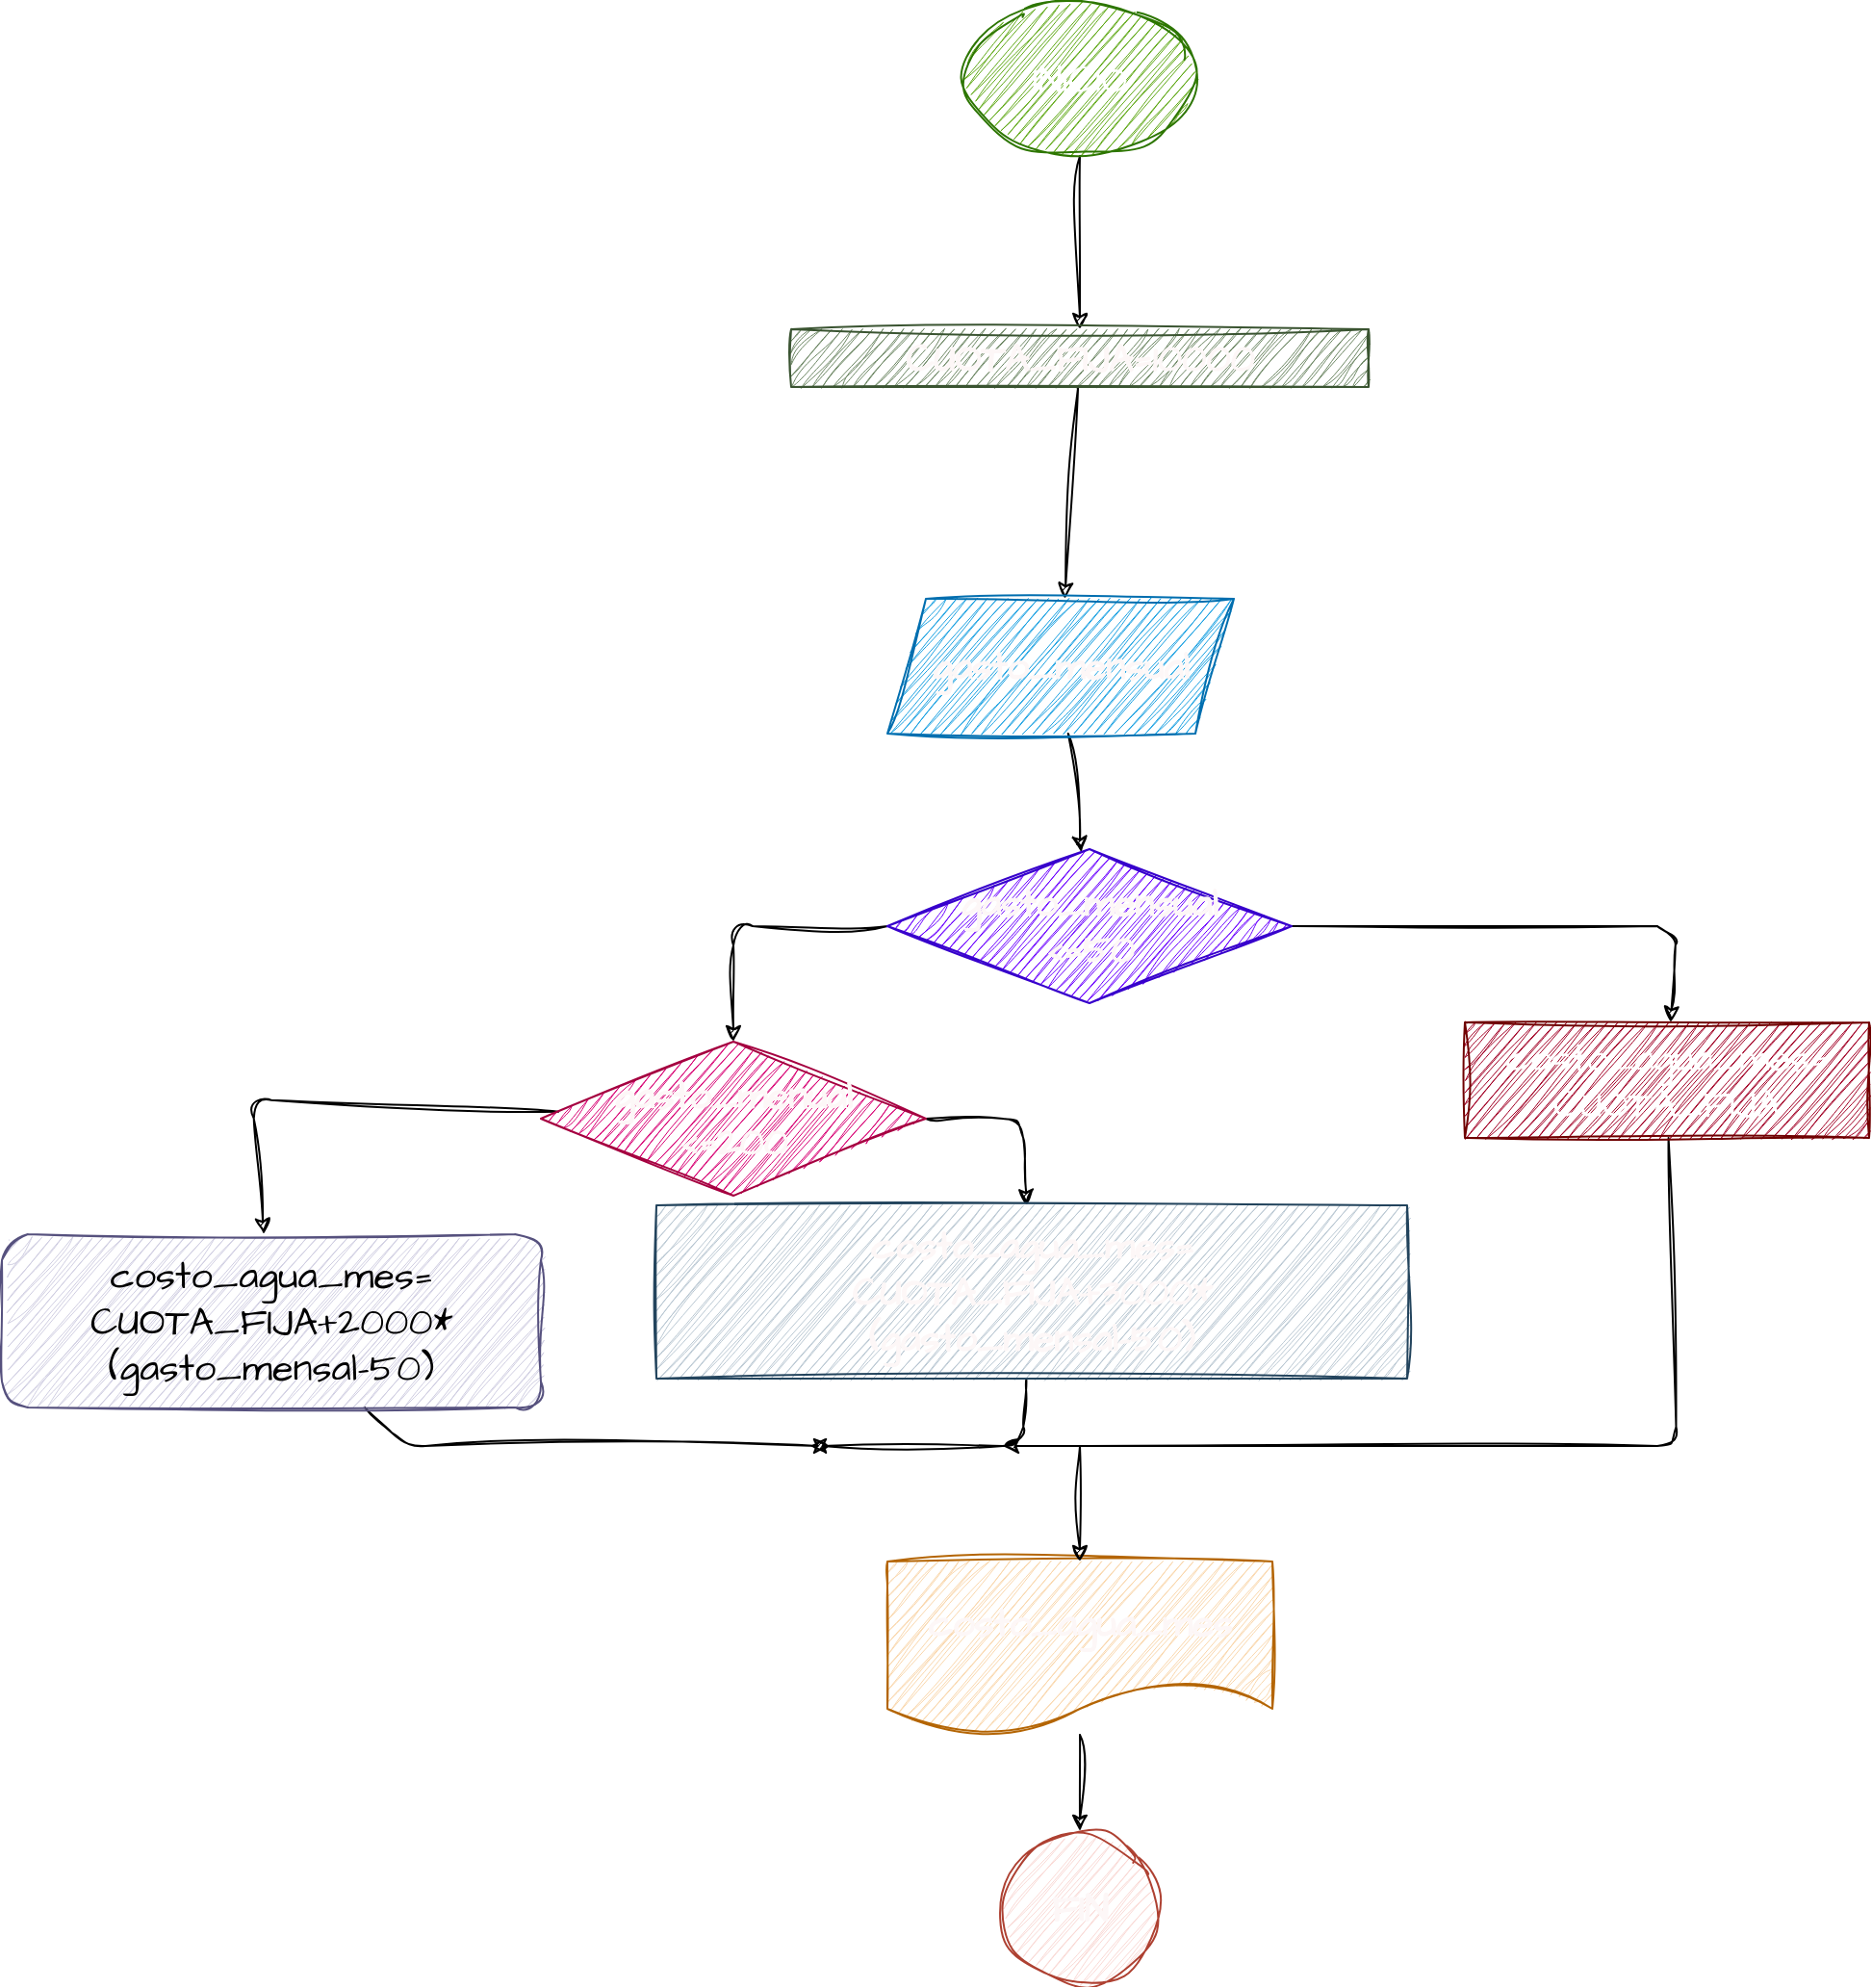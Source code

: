 <mxfile>
    <diagram id="aJE6qE5p1_FzWesuZrmW" name="Página-1">
        <mxGraphModel dx="1324" dy="810" grid="1" gridSize="10" guides="1" tooltips="1" connect="1" arrows="1" fold="1" page="1" pageScale="1" pageWidth="827" pageHeight="1169" math="0" shadow="0">
            <root>
                <mxCell id="0"/>
                <mxCell id="1" parent="0"/>
                <mxCell id="5" value="" style="edgeStyle=none;sketch=1;hachureGap=4;jiggle=2;curveFitting=1;html=1;fontFamily=Architects Daughter;fontSource=https%3A%2F%2Ffonts.googleapis.com%2Fcss%3Ffamily%3DArchitects%2BDaughter;fontSize=20;fontColor=#fdf7f7;labelBackgroundColor=none;fontStyle=1" edge="1" parent="1" source="3" target="4">
                    <mxGeometry relative="1" as="geometry"/>
                </mxCell>
                <mxCell id="3" value="INICIO" style="ellipse;whiteSpace=wrap;html=1;sketch=1;hachureGap=4;jiggle=2;curveFitting=1;strokeColor=#2D7600;fontFamily=Architects Daughter;fontSource=https%3A%2F%2Ffonts.googleapis.com%2Fcss%3Ffamily%3DArchitects%2BDaughter;fontSize=20;fontColor=#ffffff;fillColor=#60a917;" vertex="1" parent="1">
                    <mxGeometry x="510" y="250" width="120" height="80" as="geometry"/>
                </mxCell>
                <mxCell id="7" value="" style="edgeStyle=none;sketch=1;hachureGap=4;jiggle=2;curveFitting=1;html=1;fontFamily=Architects Daughter;fontSource=https%3A%2F%2Ffonts.googleapis.com%2Fcss%3Ffamily%3DArchitects%2BDaughter;fontSize=20;fontColor=#fdf7f7;labelBackgroundColor=none;fontStyle=1" edge="1" parent="1" source="4" target="6">
                    <mxGeometry relative="1" as="geometry"/>
                </mxCell>
                <mxCell id="4" value="CUOTA_FIJA=10000" style="whiteSpace=wrap;html=1;fontSize=20;fontFamily=Architects Daughter;sketch=1;hachureGap=4;jiggle=2;curveFitting=1;fontSource=https%3A%2F%2Ffonts.googleapis.com%2Fcss%3Ffamily%3DArchitects%2BDaughter;fillColor=#6d8764;fontColor=#fdf7f7;strokeColor=#3A5431;labelBackgroundColor=none;fontStyle=1" vertex="1" parent="1">
                    <mxGeometry x="420" y="420" width="300" height="30" as="geometry"/>
                </mxCell>
                <mxCell id="9" value="" style="edgeStyle=none;sketch=1;hachureGap=4;jiggle=2;curveFitting=1;html=1;fontFamily=Architects Daughter;fontSource=https%3A%2F%2Ffonts.googleapis.com%2Fcss%3Ffamily%3DArchitects%2BDaughter;fontSize=20;fontColor=#fdf7f7;labelBackgroundColor=none;fontStyle=1" edge="1" parent="1" source="6" target="8">
                    <mxGeometry relative="1" as="geometry"/>
                </mxCell>
                <mxCell id="6" value="gasto_mensual" style="shape=parallelogram;perimeter=parallelogramPerimeter;whiteSpace=wrap;html=1;fixedSize=1;fontSize=20;fontFamily=Architects Daughter;sketch=1;hachureGap=4;jiggle=2;curveFitting=1;fontSource=https%3A%2F%2Ffonts.googleapis.com%2Fcss%3Ffamily%3DArchitects%2BDaughter;fillColor=#1ba1e2;fontColor=#fdf7f7;strokeColor=#006EAF;labelBackgroundColor=none;fontStyle=1" vertex="1" parent="1">
                    <mxGeometry x="470" y="560" width="180" height="70" as="geometry"/>
                </mxCell>
                <mxCell id="11" value="" style="edgeStyle=none;sketch=1;hachureGap=4;jiggle=2;curveFitting=1;html=1;fontFamily=Architects Daughter;fontSource=https%3A%2F%2Ffonts.googleapis.com%2Fcss%3Ffamily%3DArchitects%2BDaughter;fontSize=20;fontColor=#fdf7f7;labelBackgroundColor=none;fontStyle=1" edge="1" parent="1" source="8" target="10">
                    <mxGeometry relative="1" as="geometry">
                        <Array as="points">
                            <mxPoint x="390" y="730"/>
                        </Array>
                    </mxGeometry>
                </mxCell>
                <mxCell id="17" value="" style="edgeStyle=none;sketch=1;hachureGap=4;jiggle=2;curveFitting=1;html=1;fontFamily=Architects Daughter;fontSource=https%3A%2F%2Ffonts.googleapis.com%2Fcss%3Ffamily%3DArchitects%2BDaughter;fontSize=20;fontColor=#fdf7f7;labelBackgroundColor=none;fontStyle=1" edge="1" parent="1" source="8" target="16">
                    <mxGeometry relative="1" as="geometry">
                        <Array as="points">
                            <mxPoint x="880" y="730"/>
                        </Array>
                    </mxGeometry>
                </mxCell>
                <mxCell id="8" value="gasto_mensual&lt;br&gt;&amp;lt;=50" style="rhombus;whiteSpace=wrap;html=1;fontSize=20;fontFamily=Architects Daughter;sketch=1;hachureGap=4;jiggle=2;curveFitting=1;fontSource=https%3A%2F%2Ffonts.googleapis.com%2Fcss%3Ffamily%3DArchitects%2BDaughter;fillColor=#6a00ff;fontColor=#fdf7f7;strokeColor=#3700CC;labelBackgroundColor=none;fontStyle=1" vertex="1" parent="1">
                    <mxGeometry x="470" y="690" width="210" height="80" as="geometry"/>
                </mxCell>
                <mxCell id="13" value="" style="edgeStyle=none;sketch=1;hachureGap=4;jiggle=2;curveFitting=1;html=1;fontFamily=Architects Daughter;fontSource=https%3A%2F%2Ffonts.googleapis.com%2Fcss%3Ffamily%3DArchitects%2BDaughter;fontSize=20;fontColor=#fdf7f7;labelBackgroundColor=none;fontStyle=1" edge="1" parent="1" source="10" target="12">
                    <mxGeometry relative="1" as="geometry">
                        <Array as="points">
                            <mxPoint x="140" y="820"/>
                        </Array>
                    </mxGeometry>
                </mxCell>
                <mxCell id="15" value="" style="edgeStyle=none;sketch=1;hachureGap=4;jiggle=2;curveFitting=1;html=1;fontFamily=Architects Daughter;fontSource=https%3A%2F%2Ffonts.googleapis.com%2Fcss%3Ffamily%3DArchitects%2BDaughter;fontSize=20;fontColor=#fdf7f7;labelBackgroundColor=none;fontStyle=1" edge="1" parent="1" source="10" target="14">
                    <mxGeometry relative="1" as="geometry">
                        <Array as="points">
                            <mxPoint x="540" y="830"/>
                        </Array>
                    </mxGeometry>
                </mxCell>
                <mxCell id="10" value="gasto_menual&lt;br&gt;&amp;lt;=200" style="rhombus;whiteSpace=wrap;html=1;fontSize=20;fontFamily=Architects Daughter;sketch=1;hachureGap=4;jiggle=2;curveFitting=1;fontSource=https%3A%2F%2Ffonts.googleapis.com%2Fcss%3Ffamily%3DArchitects%2BDaughter;fillColor=#d80073;fontColor=#fdf7f7;strokeColor=#A50040;labelBackgroundColor=none;fontStyle=1" vertex="1" parent="1">
                    <mxGeometry x="290" y="790" width="200" height="80" as="geometry"/>
                </mxCell>
                <mxCell id="21" style="edgeStyle=none;sketch=1;hachureGap=4;jiggle=2;curveFitting=1;html=1;fontFamily=Architects Daughter;fontSource=https%3A%2F%2Ffonts.googleapis.com%2Fcss%3Ffamily%3DArchitects%2BDaughter;fontSize=20;fontColor=#fdf7f7;labelBackgroundColor=none;fontStyle=1" edge="1" parent="1" source="12">
                    <mxGeometry relative="1" as="geometry">
                        <mxPoint x="440" y="1000" as="targetPoint"/>
                        <Array as="points">
                            <mxPoint x="220" y="1000"/>
                        </Array>
                    </mxGeometry>
                </mxCell>
                <mxCell id="12" value="costo_agua_mes=&lt;br&gt;CUOTA_FIJA+2000*&lt;br&gt;(gasto_mensal-50)" style="rounded=1;whiteSpace=wrap;html=1;fontSize=20;fontFamily=Architects Daughter;sketch=1;hachureGap=4;jiggle=2;curveFitting=1;fontSource=https%3A%2F%2Ffonts.googleapis.com%2Fcss%3Ffamily%3DArchitects%2BDaughter;fillColor=#d0cee2;strokeColor=#56517e;" vertex="1" parent="1">
                    <mxGeometry x="10" y="890" width="280" height="90" as="geometry"/>
                </mxCell>
                <mxCell id="22" style="edgeStyle=none;sketch=1;hachureGap=4;jiggle=2;curveFitting=1;html=1;fontFamily=Architects Daughter;fontSource=https%3A%2F%2Ffonts.googleapis.com%2Fcss%3Ffamily%3DArchitects%2BDaughter;fontSize=20;fontColor=#fdf7f7;labelBackgroundColor=none;fontStyle=1" edge="1" parent="1" source="14">
                    <mxGeometry relative="1" as="geometry">
                        <mxPoint x="430" y="1000" as="targetPoint"/>
                        <Array as="points">
                            <mxPoint x="540" y="1000"/>
                        </Array>
                    </mxGeometry>
                </mxCell>
                <mxCell id="14" value="costo_agua_mes= &lt;br&gt;CUOTA_FIJA+3000*&lt;br&gt;(gasto_mensal-50)" style="whiteSpace=wrap;html=1;fontSize=20;fontFamily=Architects Daughter;sketch=1;hachureGap=4;jiggle=2;curveFitting=1;fontSource=https%3A%2F%2Ffonts.googleapis.com%2Fcss%3Ffamily%3DArchitects%2BDaughter;fillColor=#bac8d3;strokeColor=#23445d;labelBackgroundColor=none;fontStyle=1;fontColor=#fdf7f7;" vertex="1" parent="1">
                    <mxGeometry x="350" y="875" width="390" height="90" as="geometry"/>
                </mxCell>
                <mxCell id="23" style="edgeStyle=none;sketch=1;hachureGap=4;jiggle=2;curveFitting=1;html=1;fontFamily=Architects Daughter;fontSource=https%3A%2F%2Ffonts.googleapis.com%2Fcss%3Ffamily%3DArchitects%2BDaughter;fontSize=20;fontColor=#fdf7f7;labelBackgroundColor=none;fontStyle=1" edge="1" parent="1" source="16">
                    <mxGeometry relative="1" as="geometry">
                        <mxPoint x="530" y="1000" as="targetPoint"/>
                        <Array as="points">
                            <mxPoint x="880" y="1000"/>
                        </Array>
                    </mxGeometry>
                </mxCell>
                <mxCell id="16" value="costo_agua_mes= CUOTA_FIJA" style="whiteSpace=wrap;html=1;fontSize=20;fontFamily=Architects Daughter;sketch=1;hachureGap=4;jiggle=2;curveFitting=1;fontSource=https%3A%2F%2Ffonts.googleapis.com%2Fcss%3Ffamily%3DArchitects%2BDaughter;fillColor=#a20025;fontColor=#ffffff;strokeColor=#6F0000;" vertex="1" parent="1">
                    <mxGeometry x="770" y="780" width="210" height="60" as="geometry"/>
                </mxCell>
                <mxCell id="20" value="" style="edgeStyle=none;sketch=1;hachureGap=4;jiggle=2;curveFitting=1;html=1;fontFamily=Architects Daughter;fontSource=https%3A%2F%2Ffonts.googleapis.com%2Fcss%3Ffamily%3DArchitects%2BDaughter;fontSize=20;fontColor=#fdf7f7;labelBackgroundColor=none;fontStyle=1" edge="1" parent="1" source="18" target="19">
                    <mxGeometry relative="1" as="geometry"/>
                </mxCell>
                <mxCell id="18" value="costo_agua_mes" style="shape=document;whiteSpace=wrap;html=1;boundedLbl=1;sketch=1;hachureGap=4;jiggle=2;curveFitting=1;strokeColor=#b46504;fontFamily=Architects Daughter;fontSource=https%3A%2F%2Ffonts.googleapis.com%2Fcss%3Ffamily%3DArchitects%2BDaughter;fontSize=20;fillColor=#fad7ac;labelBackgroundColor=none;fontStyle=1;fontColor=#fdf7f7;" vertex="1" parent="1">
                    <mxGeometry x="470" y="1060" width="200" height="90" as="geometry"/>
                </mxCell>
                <mxCell id="19" value="FIN" style="ellipse;whiteSpace=wrap;html=1;fontSize=20;fontFamily=Architects Daughter;sketch=1;hachureGap=4;jiggle=2;curveFitting=1;fontSource=https%3A%2F%2Ffonts.googleapis.com%2Fcss%3Ffamily%3DArchitects%2BDaughter;fillColor=#fad9d5;strokeColor=#ae4132;labelBackgroundColor=none;fontStyle=1;fontColor=#fdf7f7;" vertex="1" parent="1">
                    <mxGeometry x="530" y="1200" width="80" height="80" as="geometry"/>
                </mxCell>
                <mxCell id="25" value="" style="edgeStyle=none;orthogonalLoop=1;jettySize=auto;html=1;sketch=1;hachureGap=4;jiggle=2;curveFitting=1;fontFamily=Architects Daughter;fontSource=https%3A%2F%2Ffonts.googleapis.com%2Fcss%3Ffamily%3DArchitects%2BDaughter;fontSize=20;fontColor=#fdf7f7;entryX=0.5;entryY=0;entryDx=0;entryDy=0;labelBackgroundColor=none;fontStyle=1" edge="1" parent="1" target="18">
                    <mxGeometry width="100" relative="1" as="geometry">
                        <mxPoint x="570" y="1000" as="sourcePoint"/>
                        <mxPoint x="610" y="1020" as="targetPoint"/>
                        <Array as="points"/>
                    </mxGeometry>
                </mxCell>
            </root>
        </mxGraphModel>
    </diagram>
</mxfile>